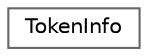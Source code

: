 digraph "Graphical Class Hierarchy"
{
 // INTERACTIVE_SVG=YES
 // LATEX_PDF_SIZE
  bgcolor="transparent";
  edge [fontname=Helvetica,fontsize=10,labelfontname=Helvetica,labelfontsize=10];
  node [fontname=Helvetica,fontsize=10,shape=box,height=0.2,width=0.4];
  rankdir="LR";
  Node0 [label="TokenInfo",height=0.2,width=0.4,color="grey40", fillcolor="white", style="filled",URL="$d6/df4/struct_token_info.html",tooltip="Data associated with a token used by the comment block parser."];
}
